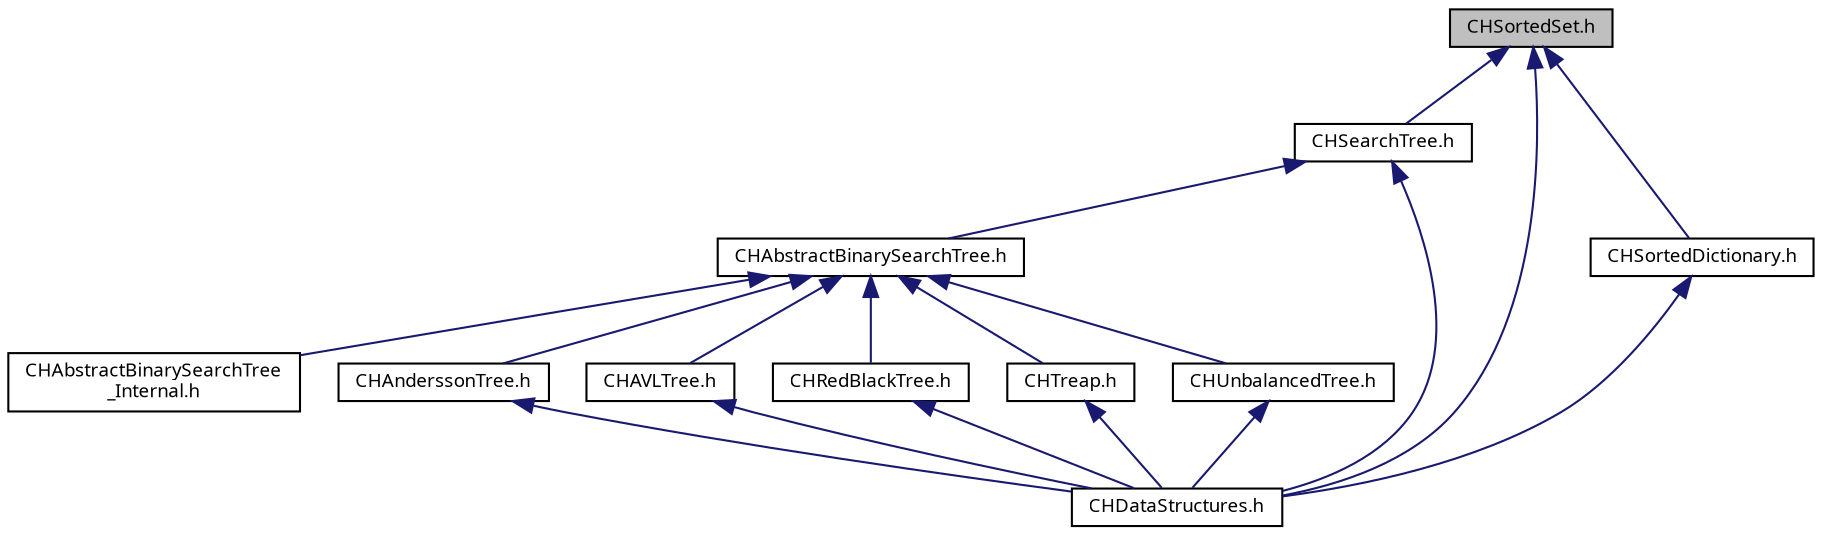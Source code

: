 digraph "CHSortedSet.h"
{
  bgcolor="transparent";
  edge [fontname="LucidaGrande",fontsize="9",labelfontname="LucidaGrande",labelfontsize="9"];
  node [fontname="LucidaGrande",fontsize="9",shape=record];
  Node1 [label="CHSortedSet.h",height=0.2,width=0.4,color="black", fillcolor="grey75", style="filled" fontcolor="black"];
  Node1 -> Node2 [dir="back",color="midnightblue",fontsize="9",style="solid",fontname="LucidaGrande"];
  Node2 [label="CHSearchTree.h",height=0.2,width=0.4,color="black",URL="$_c_h_search_tree_8h.html",tooltip="A protocol which specifes an interface for N-ary search trees."];
  Node2 -> Node3 [dir="back",color="midnightblue",fontsize="9",style="solid",fontname="LucidaGrande"];
  Node3 [label="CHAbstractBinarySearchTree.h",height=0.2,width=0.4,color="black",URL="$_c_h_abstract_binary_search_tree_8h.html",tooltip="An abstract CHSearchTree implementation with many default method implementations."];
  Node3 -> Node4 [dir="back",color="midnightblue",fontsize="9",style="solid",fontname="LucidaGrande"];
  Node4 [label="CHAbstractBinarySearchTree\l_Internal.h",height=0.2,width=0.4,color="black",URL="$_c_h_abstract_binary_search_tree___internal_8h.html",tooltip="Contains #defines for performing various traversals of binary search trees."];
  Node3 -> Node5 [dir="back",color="midnightblue",fontsize="9",style="solid",fontname="LucidaGrande"];
  Node5 [label="CHAnderssonTree.h",height=0.2,width=0.4,color="black",URL="$_c_h_andersson_tree_8h.html",tooltip="An AA-tree implementation of CHSearchTree."];
  Node5 -> Node6 [dir="back",color="midnightblue",fontsize="9",style="solid",fontname="LucidaGrande"];
  Node6 [label="CHDataStructures.h",height=0.2,width=0.4,color="black",URL="$_c_h_data_structures_8h.html",tooltip="An umbrella header which imports all the public header files for the framework."];
  Node3 -> Node7 [dir="back",color="midnightblue",fontsize="9",style="solid",fontname="LucidaGrande"];
  Node7 [label="CHAVLTree.h",height=0.2,width=0.4,color="black",URL="$_c_h_a_v_l_tree_8h.html",tooltip="An AVL tree implementation of CHSearchTree."];
  Node7 -> Node6 [dir="back",color="midnightblue",fontsize="9",style="solid",fontname="LucidaGrande"];
  Node3 -> Node8 [dir="back",color="midnightblue",fontsize="9",style="solid",fontname="LucidaGrande"];
  Node8 [label="CHRedBlackTree.h",height=0.2,width=0.4,color="black",URL="$_c_h_red_black_tree_8h.html",tooltip="A Red-Black tree implementation of CHSearchTree."];
  Node8 -> Node6 [dir="back",color="midnightblue",fontsize="9",style="solid",fontname="LucidaGrande"];
  Node3 -> Node9 [dir="back",color="midnightblue",fontsize="9",style="solid",fontname="LucidaGrande"];
  Node9 [label="CHTreap.h",height=0.2,width=0.4,color="black",URL="$_c_h_treap_8h.html",tooltip="A Treap implementation of CHSearchTree."];
  Node9 -> Node6 [dir="back",color="midnightblue",fontsize="9",style="solid",fontname="LucidaGrande"];
  Node3 -> Node10 [dir="back",color="midnightblue",fontsize="9",style="solid",fontname="LucidaGrande"];
  Node10 [label="CHUnbalancedTree.h",height=0.2,width=0.4,color="black",URL="$_c_h_unbalanced_tree_8h.html",tooltip="A generic, unbalanced implementation of CHSearchTree."];
  Node10 -> Node6 [dir="back",color="midnightblue",fontsize="9",style="solid",fontname="LucidaGrande"];
  Node2 -> Node6 [dir="back",color="midnightblue",fontsize="9",style="solid",fontname="LucidaGrande"];
  Node1 -> Node6 [dir="back",color="midnightblue",fontsize="9",style="solid",fontname="LucidaGrande"];
  Node1 -> Node11 [dir="back",color="midnightblue",fontsize="9",style="solid",fontname="LucidaGrande"];
  Node11 [label="CHSortedDictionary.h",height=0.2,width=0.4,color="black",URL="$_c_h_sorted_dictionary_8h.html",tooltip="A dictionary which enumerates keys according to their natural sorted order."];
  Node11 -> Node6 [dir="back",color="midnightblue",fontsize="9",style="solid",fontname="LucidaGrande"];
}

